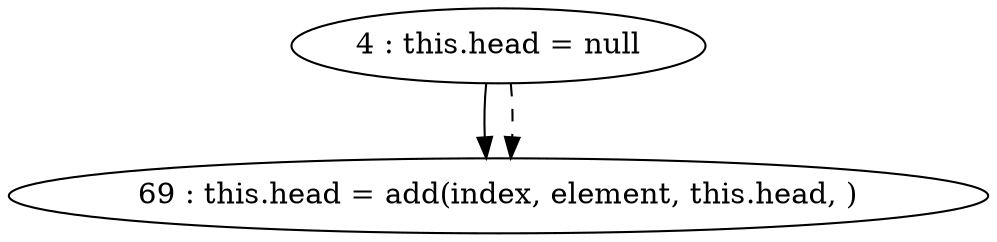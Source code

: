 digraph G {
"4 : this.head = null"
"4 : this.head = null" -> "69 : this.head = add(index, element, this.head, )"
"4 : this.head = null" -> "69 : this.head = add(index, element, this.head, )" [style=dashed]
"69 : this.head = add(index, element, this.head, )"
}